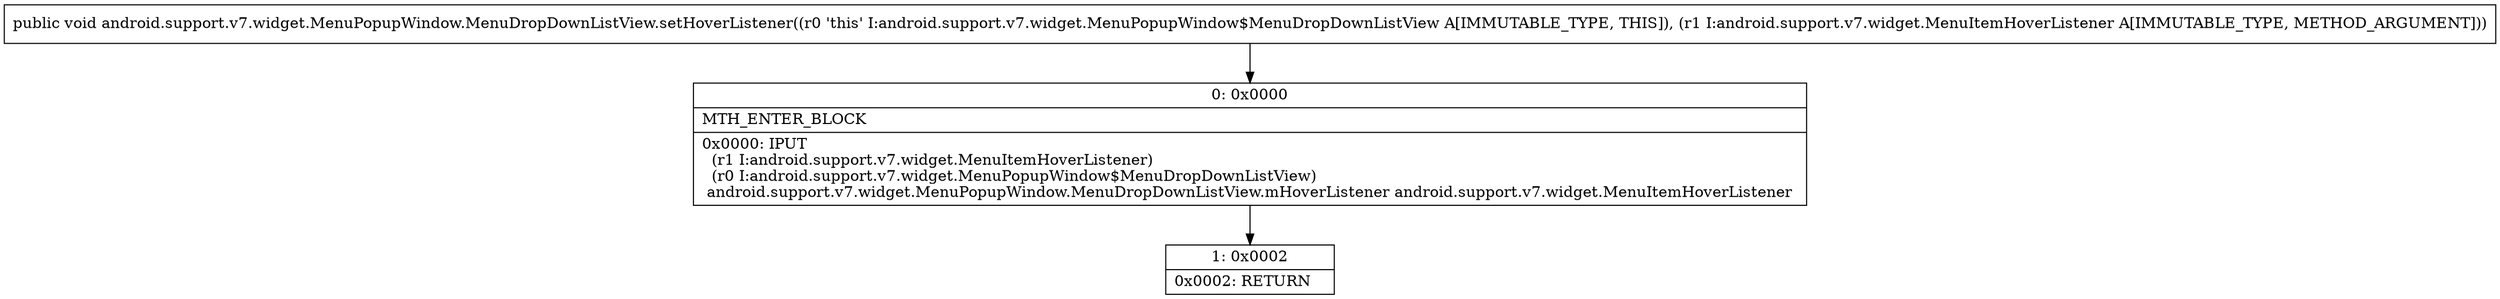 digraph "CFG forandroid.support.v7.widget.MenuPopupWindow.MenuDropDownListView.setHoverListener(Landroid\/support\/v7\/widget\/MenuItemHoverListener;)V" {
Node_0 [shape=record,label="{0\:\ 0x0000|MTH_ENTER_BLOCK\l|0x0000: IPUT  \l  (r1 I:android.support.v7.widget.MenuItemHoverListener)\l  (r0 I:android.support.v7.widget.MenuPopupWindow$MenuDropDownListView)\l android.support.v7.widget.MenuPopupWindow.MenuDropDownListView.mHoverListener android.support.v7.widget.MenuItemHoverListener \l}"];
Node_1 [shape=record,label="{1\:\ 0x0002|0x0002: RETURN   \l}"];
MethodNode[shape=record,label="{public void android.support.v7.widget.MenuPopupWindow.MenuDropDownListView.setHoverListener((r0 'this' I:android.support.v7.widget.MenuPopupWindow$MenuDropDownListView A[IMMUTABLE_TYPE, THIS]), (r1 I:android.support.v7.widget.MenuItemHoverListener A[IMMUTABLE_TYPE, METHOD_ARGUMENT])) }"];
MethodNode -> Node_0;
Node_0 -> Node_1;
}

